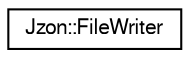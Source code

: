 digraph "Graphical Class Hierarchy"
{
  edge [fontname="FreeSans",fontsize="10",labelfontname="FreeSans",labelfontsize="10"];
  node [fontname="FreeSans",fontsize="10",shape=record];
  rankdir="LR";
  Node1 [label="Jzon::FileWriter",height=0.2,width=0.4,color="black", fillcolor="white", style="filled",URL="$classJzon_1_1FileWriter.html"];
}

